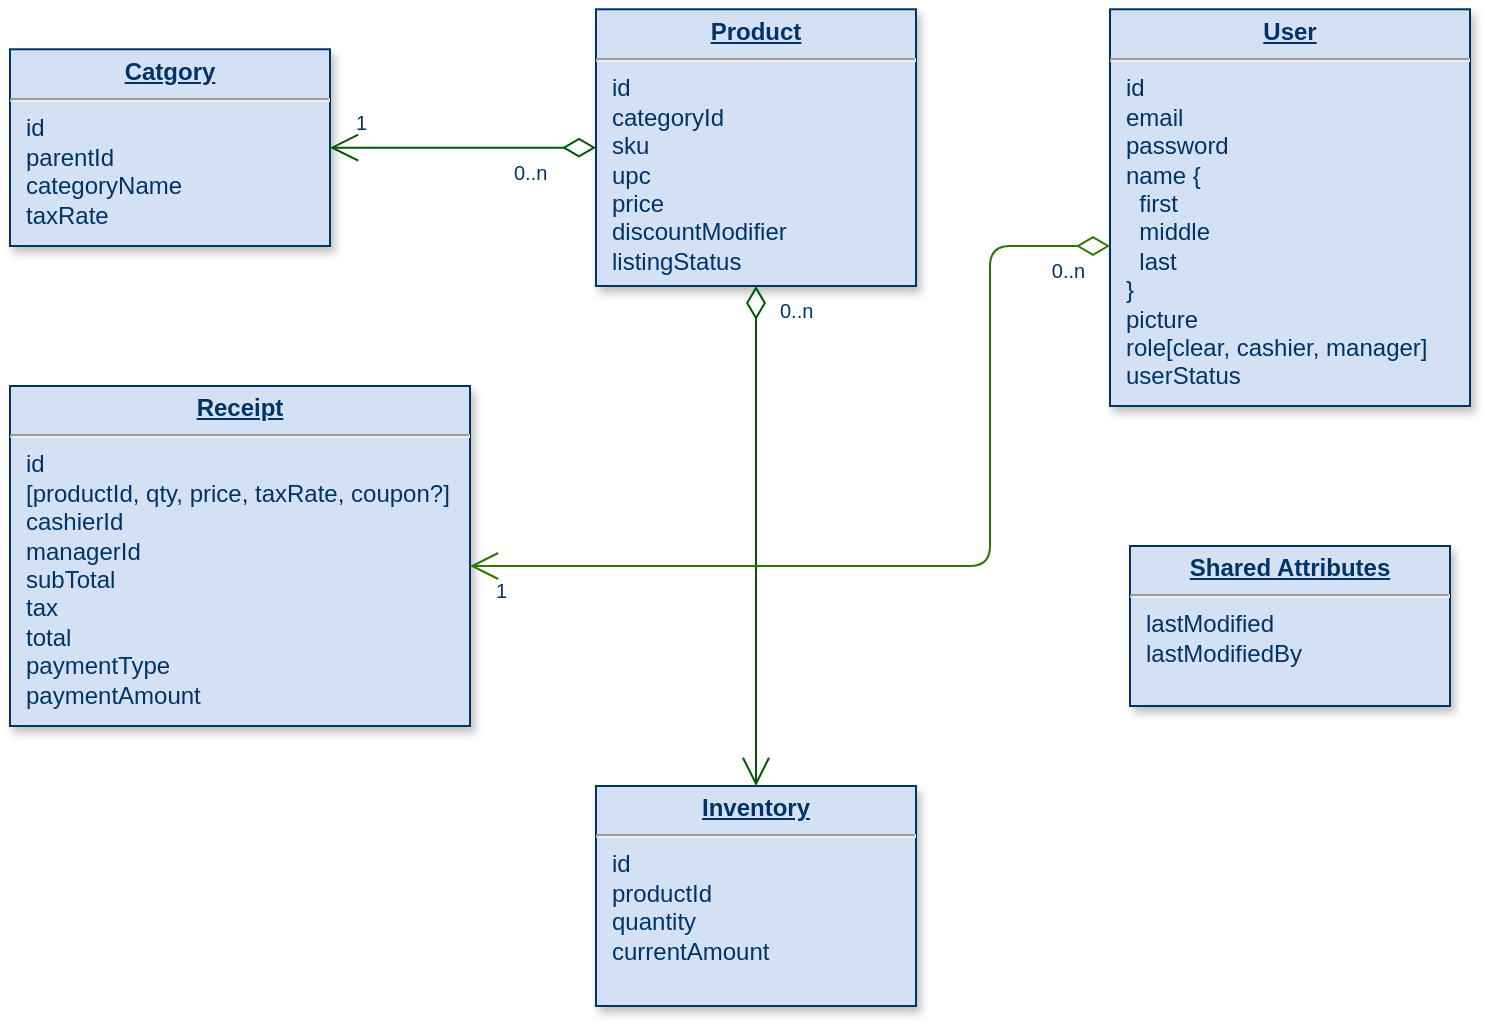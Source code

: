 <mxfile version="13.6.5">
    <diagram name="Page-1" id="efa7a0a1-bf9b-a30e-e6df-94a7791c09e9">
        <mxGraphModel dx="1768" dy="1152" grid="1" gridSize="10" guides="1" tooltips="1" connect="1" arrows="1" fold="1" page="1" pageScale="1" pageWidth="826" pageHeight="1169" background="#ffffff" math="0" shadow="0">
            <root>
                <mxCell id="0"/>
                <mxCell id="1" parent="0"/>
                <mxCell id="19" value="&lt;p style=&quot;margin: 0px ; margin-top: 4px ; text-align: center ; text-decoration: underline&quot;&gt;&lt;strong&gt;Product&lt;/strong&gt;&lt;/p&gt;&lt;hr&gt;&lt;p style=&quot;margin: 0px ; margin-left: 8px&quot;&gt;id&lt;/p&gt;&lt;p style=&quot;margin: 0px ; margin-left: 8px&quot;&gt;categoryId&lt;/p&gt;&lt;p style=&quot;margin: 0px ; margin-left: 8px&quot;&gt;sku&lt;/p&gt;&lt;p style=&quot;margin: 0px ; margin-left: 8px&quot;&gt;upc&lt;/p&gt;&lt;p style=&quot;margin: 0px ; margin-left: 8px&quot;&gt;price&lt;/p&gt;&lt;p style=&quot;margin: 0px ; margin-left: 8px&quot;&gt;discountModifier&lt;/p&gt;&lt;p style=&quot;margin: 0px ; margin-left: 8px&quot;&gt;listingStatus&lt;/p&gt;" style="verticalAlign=top;align=left;overflow=fill;fontSize=12;fontFamily=Helvetica;html=1;strokeColor=#003366;shadow=1;fillColor=#D4E1F5;fontColor=#003366" parent="1" vertex="1">
                    <mxGeometry x="333" y="21.64" width="160" height="138.36" as="geometry"/>
                </mxCell>
                <mxCell id="20" value="&lt;p style=&quot;margin: 0px ; margin-top: 4px ; text-align: center ; text-decoration: underline&quot;&gt;&lt;strong&gt;Inventory&lt;/strong&gt;&lt;/p&gt;&lt;hr&gt;&lt;p style=&quot;margin: 0px ; margin-left: 8px&quot;&gt;id&lt;/p&gt;&lt;p style=&quot;margin: 0px ; margin-left: 8px&quot;&gt;productId&lt;/p&gt;&lt;p style=&quot;margin: 0px ; margin-left: 8px&quot;&gt;quantity&lt;/p&gt;&lt;p style=&quot;margin: 0px ; margin-left: 8px&quot;&gt;currentAmount&lt;/p&gt;" style="verticalAlign=top;align=left;overflow=fill;fontSize=12;fontFamily=Helvetica;html=1;strokeColor=#003366;shadow=1;fillColor=#D4E1F5;fontColor=#003366" parent="1" vertex="1">
                    <mxGeometry x="333" y="410" width="160" height="110" as="geometry"/>
                </mxCell>
                <mxCell id="21" value="&lt;p style=&quot;margin: 0px ; margin-top: 4px ; text-align: center ; text-decoration: underline&quot;&gt;&lt;strong&gt;Receipt&lt;/strong&gt;&lt;/p&gt;&lt;hr&gt;&lt;p style=&quot;margin: 0px ; margin-left: 8px&quot;&gt;id&lt;/p&gt;&lt;p style=&quot;margin: 0px ; margin-left: 8px&quot;&gt;[productId, qty, price, taxRate, coupon?]&lt;/p&gt;&lt;p style=&quot;margin: 0px ; margin-left: 8px&quot;&gt;cashierId&lt;/p&gt;&lt;p style=&quot;margin: 0px ; margin-left: 8px&quot;&gt;managerId&lt;/p&gt;&lt;p style=&quot;margin: 0px ; margin-left: 8px&quot;&gt;subTotal&lt;/p&gt;&lt;p style=&quot;margin: 0px ; margin-left: 8px&quot;&gt;tax&lt;/p&gt;&lt;p style=&quot;margin: 0px ; margin-left: 8px&quot;&gt;total&lt;/p&gt;&lt;p style=&quot;margin: 0px ; margin-left: 8px&quot;&gt;paymentType&lt;/p&gt;&lt;p style=&quot;margin: 0px ; margin-left: 8px&quot;&gt;paymentAmount&lt;/p&gt;" style="verticalAlign=top;align=left;overflow=fill;fontSize=12;fontFamily=Helvetica;html=1;strokeColor=#003366;shadow=1;fillColor=#D4E1F5;fontColor=#003366" parent="1" vertex="1">
                    <mxGeometry x="40" y="210" width="230" height="170" as="geometry"/>
                </mxCell>
                <mxCell id="24" value="&lt;p style=&quot;margin: 0px ; margin-top: 4px ; text-align: center ; text-decoration: underline&quot;&gt;&lt;strong&gt;Shared Attributes&lt;/strong&gt;&lt;/p&gt;&lt;hr&gt;&lt;p style=&quot;margin: 0px ; margin-left: 8px&quot;&gt;lastModified&lt;/p&gt;&lt;p style=&quot;margin: 0px ; margin-left: 8px&quot;&gt;lastModifiedBy&lt;/p&gt;" style="verticalAlign=top;align=left;overflow=fill;fontSize=12;fontFamily=Helvetica;html=1;strokeColor=#003366;shadow=1;fillColor=#D4E1F5;fontColor=#003366" parent="1" vertex="1">
                    <mxGeometry x="600" y="290" width="160" height="80" as="geometry"/>
                </mxCell>
                <mxCell id="25" value="&lt;p style=&quot;margin: 0px ; margin-top: 4px ; text-align: center ; text-decoration: underline&quot;&gt;&lt;strong&gt;Catgory&lt;/strong&gt;&lt;/p&gt;&lt;hr&gt;&lt;p style=&quot;margin: 0px ; margin-left: 8px&quot;&gt;id&lt;/p&gt;&lt;p style=&quot;margin: 0px ; margin-left: 8px&quot;&gt;parentId&lt;/p&gt;&lt;p style=&quot;margin: 0px ; margin-left: 8px&quot;&gt;categoryName&lt;/p&gt;&lt;p style=&quot;margin: 0px ; margin-left: 8px&quot;&gt;taxRate&lt;/p&gt;" style="verticalAlign=top;align=left;overflow=fill;fontSize=12;fontFamily=Helvetica;html=1;strokeColor=#003366;shadow=1;fillColor=#D4E1F5;fontColor=#003366" parent="1" vertex="1">
                    <mxGeometry x="40" y="41.64" width="160" height="98.36" as="geometry"/>
                </mxCell>
                <mxCell id="28" value="&lt;p style=&quot;margin: 0px ; margin-top: 4px ; text-align: center ; text-decoration: underline&quot;&gt;&lt;strong&gt;User&lt;/strong&gt;&lt;/p&gt;&lt;hr&gt;&lt;p style=&quot;margin: 0px ; margin-left: 8px&quot;&gt;id&lt;/p&gt;&lt;p style=&quot;margin: 0px ; margin-left: 8px&quot;&gt;email&lt;/p&gt;&lt;p style=&quot;margin: 0px ; margin-left: 8px&quot;&gt;password&lt;/p&gt;&lt;p style=&quot;margin: 0px ; margin-left: 8px&quot;&gt;name {&lt;/p&gt;&lt;p style=&quot;margin: 0px ; margin-left: 8px&quot;&gt;&amp;nbsp; first&lt;/p&gt;&lt;p style=&quot;margin: 0px ; margin-left: 8px&quot;&gt;&amp;nbsp; middle&lt;/p&gt;&lt;p style=&quot;margin: 0px ; margin-left: 8px&quot;&gt;&amp;nbsp; last&lt;/p&gt;&lt;p style=&quot;margin: 0px ; margin-left: 8px&quot;&gt;}&lt;/p&gt;&lt;p style=&quot;margin: 0px ; margin-left: 8px&quot;&gt;picture&lt;/p&gt;&lt;p style=&quot;margin: 0px ; margin-left: 8px&quot;&gt;role[clear, cashier, manager]&lt;/p&gt;&lt;p style=&quot;margin: 0px ; margin-left: 8px&quot;&gt;userStatus&lt;/p&gt;" style="verticalAlign=top;align=left;overflow=fill;fontSize=12;fontFamily=Helvetica;html=1;strokeColor=#003366;shadow=1;fillColor=#D4E1F5;fontColor=#003366" parent="1" vertex="1">
                    <mxGeometry x="590" y="21.64" width="180" height="198.36" as="geometry"/>
                </mxCell>
                <mxCell id="36" value="" style="endArrow=open;endSize=12;startArrow=diamondThin;startSize=14;startFill=0;edgeStyle=orthogonalEdgeStyle;fillColor=#008a00;strokeColor=#005700;" parent="1" source="19" target="20" edge="1">
                    <mxGeometry y="160" as="geometry">
                        <mxPoint y="160" as="sourcePoint"/>
                        <mxPoint x="160" y="160" as="targetPoint"/>
                    </mxGeometry>
                </mxCell>
                <mxCell id="37" value="0..n" style="resizable=0;align=left;verticalAlign=top;labelBackgroundColor=#ffffff;fontSize=10;strokeColor=#003366;shadow=1;fillColor=#D4E1F5;fontColor=#003366" parent="36" connectable="0" vertex="1">
                    <mxGeometry x="-1" relative="1" as="geometry">
                        <mxPoint x="10" as="offset"/>
                    </mxGeometry>
                </mxCell>
                <mxCell id="90" value="" style="endArrow=open;endSize=12;startArrow=diamondThin;startSize=14;startFill=0;edgeStyle=orthogonalEdgeStyle;exitX=0;exitY=0.5;exitDx=0;exitDy=0;entryX=1;entryY=0.5;entryDx=0;entryDy=0;fillColor=#008a00;strokeColor=#005700;" parent="1" source="19" target="25" edge="1">
                    <mxGeometry x="620" y="340" as="geometry">
                        <mxPoint x="620" y="340" as="sourcePoint"/>
                        <mxPoint x="780" y="340" as="targetPoint"/>
                    </mxGeometry>
                </mxCell>
                <mxCell id="91" value="0..n" style="resizable=0;align=left;verticalAlign=top;labelBackgroundColor=#ffffff;fontSize=10;strokeColor=#003366;shadow=1;fillColor=#D4E1F5;fontColor=#003366" parent="90" connectable="0" vertex="1">
                    <mxGeometry x="-1" relative="1" as="geometry">
                        <mxPoint x="-43" as="offset"/>
                    </mxGeometry>
                </mxCell>
                <mxCell id="92" value="1" style="resizable=0;align=right;verticalAlign=top;labelBackgroundColor=#ffffff;fontSize=10;strokeColor=#003366;shadow=1;fillColor=#D4E1F5;fontColor=#003366" parent="90" connectable="0" vertex="1">
                    <mxGeometry x="1" relative="1" as="geometry">
                        <mxPoint x="20" y="-25.0" as="offset"/>
                    </mxGeometry>
                </mxCell>
                <mxCell id="99" value="" style="endArrow=open;endSize=12;startArrow=diamondThin;startSize=14;startFill=0;edgeStyle=orthogonalEdgeStyle;fillColor=#60a917;strokeColor=#2D7600;" parent="1" source="28" target="21" edge="1">
                    <mxGeometry x="369.36" y="360" as="geometry">
                        <mxPoint x="570" y="140" as="sourcePoint"/>
                        <mxPoint x="280" y="295" as="targetPoint"/>
                        <Array as="points">
                            <mxPoint x="530" y="140"/>
                            <mxPoint x="530" y="300"/>
                        </Array>
                    </mxGeometry>
                </mxCell>
                <mxCell id="100" value="0..n" style="resizable=0;align=left;verticalAlign=top;labelBackgroundColor=#ffffff;fontSize=10;strokeColor=#003366;shadow=1;fillColor=#D4E1F5;fontColor=#003366" parent="99" connectable="0" vertex="1">
                    <mxGeometry x="-1" relative="1" as="geometry">
                        <mxPoint x="-31.08" as="offset"/>
                    </mxGeometry>
                </mxCell>
                <mxCell id="101" value="1" style="resizable=0;align=right;verticalAlign=top;labelBackgroundColor=#ffffff;fontSize=10;strokeColor=#003366;shadow=1;fillColor=#D4E1F5;fontColor=#003366" parent="99" connectable="0" vertex="1">
                    <mxGeometry x="1" relative="1" as="geometry">
                        <mxPoint x="20.0" y="1.895e-13" as="offset"/>
                    </mxGeometry>
                </mxCell>
            </root>
        </mxGraphModel>
    </diagram>
</mxfile>